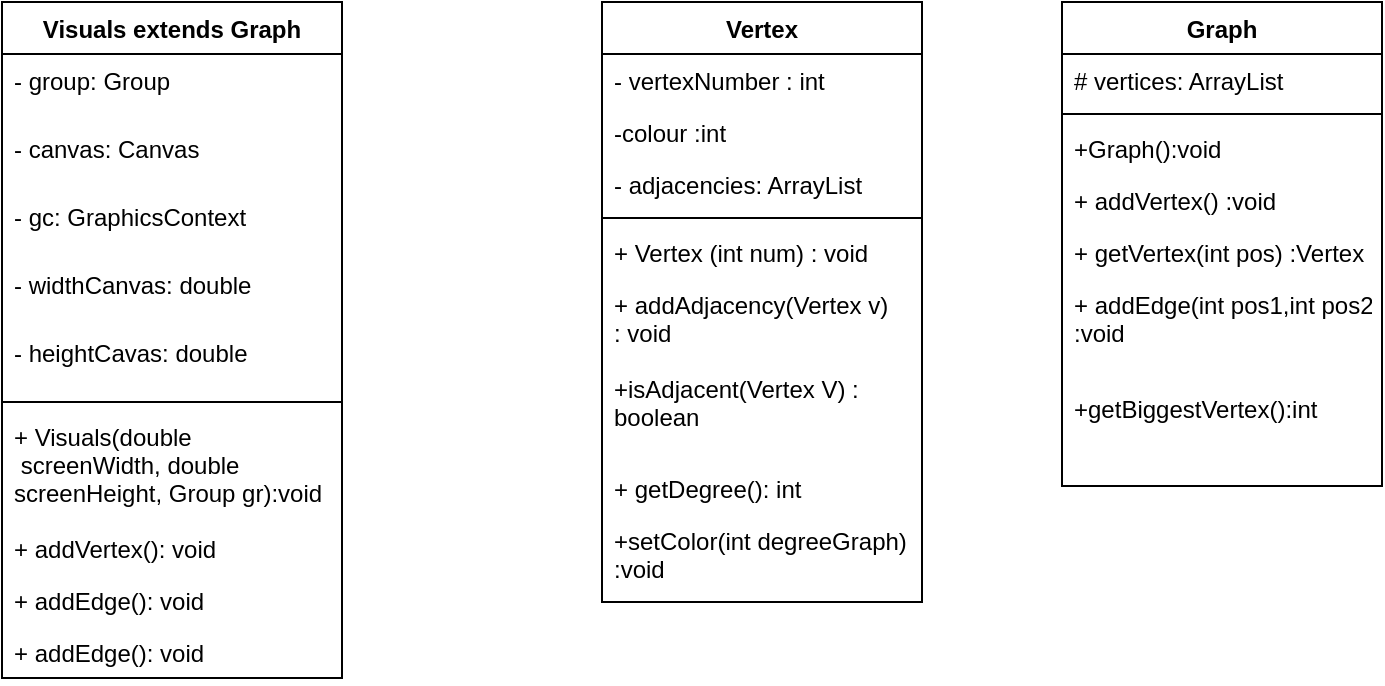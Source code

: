 <mxfile version="13.0.3" type="device"><diagram id="SdgM_gps1oCbodrVeYLc" name="Page-1"><mxGraphModel dx="782" dy="502" grid="1" gridSize="10" guides="1" tooltips="1" connect="1" arrows="1" fold="1" page="1" pageScale="1" pageWidth="850" pageHeight="1100" math="0" shadow="0"><root><mxCell id="0"/><mxCell id="1" parent="0"/><mxCell id="CC3SwfhNyqvSSWFnQY-M-10" value="Vertex" style="swimlane;fontStyle=1;align=center;verticalAlign=top;childLayout=stackLayout;horizontal=1;startSize=26;horizontalStack=0;resizeParent=1;resizeParentMax=0;resizeLast=0;collapsible=1;marginBottom=0;" vertex="1" parent="1"><mxGeometry x="360" y="90" width="160" height="300" as="geometry"/></mxCell><mxCell id="CC3SwfhNyqvSSWFnQY-M-11" value="- vertexNumber : int" style="text;strokeColor=none;fillColor=none;align=left;verticalAlign=top;spacingLeft=4;spacingRight=4;overflow=hidden;rotatable=0;points=[[0,0.5],[1,0.5]];portConstraint=eastwest;" vertex="1" parent="CC3SwfhNyqvSSWFnQY-M-10"><mxGeometry y="26" width="160" height="26" as="geometry"/></mxCell><mxCell id="CC3SwfhNyqvSSWFnQY-M-14" value="-colour :int" style="text;strokeColor=none;fillColor=none;align=left;verticalAlign=top;spacingLeft=4;spacingRight=4;overflow=hidden;rotatable=0;points=[[0,0.5],[1,0.5]];portConstraint=eastwest;" vertex="1" parent="CC3SwfhNyqvSSWFnQY-M-10"><mxGeometry y="52" width="160" height="26" as="geometry"/></mxCell><mxCell id="CC3SwfhNyqvSSWFnQY-M-15" value="- adjacencies: ArrayList" style="text;strokeColor=none;fillColor=none;align=left;verticalAlign=top;spacingLeft=4;spacingRight=4;overflow=hidden;rotatable=0;points=[[0,0.5],[1,0.5]];portConstraint=eastwest;" vertex="1" parent="CC3SwfhNyqvSSWFnQY-M-10"><mxGeometry y="78" width="160" height="26" as="geometry"/></mxCell><mxCell id="CC3SwfhNyqvSSWFnQY-M-12" value="" style="line;strokeWidth=1;fillColor=none;align=left;verticalAlign=middle;spacingTop=-1;spacingLeft=3;spacingRight=3;rotatable=0;labelPosition=right;points=[];portConstraint=eastwest;" vertex="1" parent="CC3SwfhNyqvSSWFnQY-M-10"><mxGeometry y="104" width="160" height="8" as="geometry"/></mxCell><mxCell id="CC3SwfhNyqvSSWFnQY-M-13" value="+ Vertex (int num) : void" style="text;strokeColor=none;fillColor=none;align=left;verticalAlign=top;spacingLeft=4;spacingRight=4;overflow=hidden;rotatable=0;points=[[0,0.5],[1,0.5]];portConstraint=eastwest;" vertex="1" parent="CC3SwfhNyqvSSWFnQY-M-10"><mxGeometry y="112" width="160" height="26" as="geometry"/></mxCell><mxCell id="CC3SwfhNyqvSSWFnQY-M-18" value="+ addAdjacency(Vertex v)&#10;: void" style="text;strokeColor=none;fillColor=none;align=left;verticalAlign=top;spacingLeft=4;spacingRight=4;overflow=hidden;rotatable=0;points=[[0,0.5],[1,0.5]];portConstraint=eastwest;" vertex="1" parent="CC3SwfhNyqvSSWFnQY-M-10"><mxGeometry y="138" width="160" height="42" as="geometry"/></mxCell><mxCell id="CC3SwfhNyqvSSWFnQY-M-19" value="+isAdjacent(Vertex V) :&#10;boolean" style="text;strokeColor=none;fillColor=none;align=left;verticalAlign=top;spacingLeft=4;spacingRight=4;overflow=hidden;rotatable=0;points=[[0,0.5],[1,0.5]];portConstraint=eastwest;" vertex="1" parent="CC3SwfhNyqvSSWFnQY-M-10"><mxGeometry y="180" width="160" height="50" as="geometry"/></mxCell><mxCell id="CC3SwfhNyqvSSWFnQY-M-20" value="+ getDegree(): int" style="text;strokeColor=none;fillColor=none;align=left;verticalAlign=top;spacingLeft=4;spacingRight=4;overflow=hidden;rotatable=0;points=[[0,0.5],[1,0.5]];portConstraint=eastwest;" vertex="1" parent="CC3SwfhNyqvSSWFnQY-M-10"><mxGeometry y="230" width="160" height="26" as="geometry"/></mxCell><mxCell id="CC3SwfhNyqvSSWFnQY-M-21" value="+setColor(int degreeGraph)   &#10;:void" style="text;strokeColor=none;fillColor=none;align=left;verticalAlign=top;spacingLeft=4;spacingRight=4;overflow=hidden;rotatable=0;points=[[0,0.5],[1,0.5]];portConstraint=eastwest;" vertex="1" parent="CC3SwfhNyqvSSWFnQY-M-10"><mxGeometry y="256" width="160" height="44" as="geometry"/></mxCell><mxCell id="CC3SwfhNyqvSSWFnQY-M-23" value="Graph" style="swimlane;fontStyle=1;align=center;verticalAlign=top;childLayout=stackLayout;horizontal=1;startSize=26;horizontalStack=0;resizeParent=1;resizeParentMax=0;resizeLast=0;collapsible=1;marginBottom=0;" vertex="1" parent="1"><mxGeometry x="590" y="90" width="160" height="242" as="geometry"/></mxCell><mxCell id="CC3SwfhNyqvSSWFnQY-M-24" value="# vertices: ArrayList" style="text;strokeColor=none;fillColor=none;align=left;verticalAlign=top;spacingLeft=4;spacingRight=4;overflow=hidden;rotatable=0;points=[[0,0.5],[1,0.5]];portConstraint=eastwest;" vertex="1" parent="CC3SwfhNyqvSSWFnQY-M-23"><mxGeometry y="26" width="160" height="26" as="geometry"/></mxCell><mxCell id="CC3SwfhNyqvSSWFnQY-M-25" value="" style="line;strokeWidth=1;fillColor=none;align=left;verticalAlign=middle;spacingTop=-1;spacingLeft=3;spacingRight=3;rotatable=0;labelPosition=right;points=[];portConstraint=eastwest;" vertex="1" parent="CC3SwfhNyqvSSWFnQY-M-23"><mxGeometry y="52" width="160" height="8" as="geometry"/></mxCell><mxCell id="CC3SwfhNyqvSSWFnQY-M-26" value="+Graph():void" style="text;strokeColor=none;fillColor=none;align=left;verticalAlign=top;spacingLeft=4;spacingRight=4;overflow=hidden;rotatable=0;points=[[0,0.5],[1,0.5]];portConstraint=eastwest;" vertex="1" parent="CC3SwfhNyqvSSWFnQY-M-23"><mxGeometry y="60" width="160" height="26" as="geometry"/></mxCell><mxCell id="CC3SwfhNyqvSSWFnQY-M-27" value="+ addVertex() :void" style="text;strokeColor=none;fillColor=none;align=left;verticalAlign=top;spacingLeft=4;spacingRight=4;overflow=hidden;rotatable=0;points=[[0,0.5],[1,0.5]];portConstraint=eastwest;" vertex="1" parent="CC3SwfhNyqvSSWFnQY-M-23"><mxGeometry y="86" width="160" height="26" as="geometry"/></mxCell><mxCell id="CC3SwfhNyqvSSWFnQY-M-28" value="+ getVertex(int pos) :Vertex" style="text;strokeColor=none;fillColor=none;align=left;verticalAlign=top;spacingLeft=4;spacingRight=4;overflow=hidden;rotatable=0;points=[[0,0.5],[1,0.5]];portConstraint=eastwest;" vertex="1" parent="CC3SwfhNyqvSSWFnQY-M-23"><mxGeometry y="112" width="160" height="26" as="geometry"/></mxCell><mxCell id="CC3SwfhNyqvSSWFnQY-M-30" value="+ addEdge(int pos1,int pos2)&#10;:void" style="text;strokeColor=none;fillColor=none;align=left;verticalAlign=top;spacingLeft=4;spacingRight=4;overflow=hidden;rotatable=0;points=[[0,0.5],[1,0.5]];portConstraint=eastwest;" vertex="1" parent="CC3SwfhNyqvSSWFnQY-M-23"><mxGeometry y="138" width="160" height="52" as="geometry"/></mxCell><mxCell id="CC3SwfhNyqvSSWFnQY-M-31" value="+getBiggestVertex():int" style="text;strokeColor=none;fillColor=none;align=left;verticalAlign=top;spacingLeft=4;spacingRight=4;overflow=hidden;rotatable=0;points=[[0,0.5],[1,0.5]];portConstraint=eastwest;" vertex="1" parent="CC3SwfhNyqvSSWFnQY-M-23"><mxGeometry y="190" width="160" height="52" as="geometry"/></mxCell><mxCell id="CC3SwfhNyqvSSWFnQY-M-1" value="Visuals extends Graph" style="swimlane;fontStyle=1;align=center;verticalAlign=top;childLayout=stackLayout;horizontal=1;startSize=26;horizontalStack=0;resizeParent=1;resizeParentMax=0;resizeLast=0;collapsible=1;marginBottom=0;" vertex="1" parent="1"><mxGeometry x="60" y="90" width="170" height="338" as="geometry"/></mxCell><mxCell id="CC3SwfhNyqvSSWFnQY-M-2" value="- group: Group&#10;" style="text;strokeColor=none;fillColor=none;align=left;verticalAlign=top;spacingLeft=4;spacingRight=4;overflow=hidden;rotatable=0;points=[[0,0.5],[1,0.5]];portConstraint=eastwest;" vertex="1" parent="CC3SwfhNyqvSSWFnQY-M-1"><mxGeometry y="26" width="170" height="34" as="geometry"/></mxCell><mxCell id="CC3SwfhNyqvSSWFnQY-M-5" value="- canvas: Canvas&#10;" style="text;strokeColor=none;fillColor=none;align=left;verticalAlign=top;spacingLeft=4;spacingRight=4;overflow=hidden;rotatable=0;points=[[0,0.5],[1,0.5]];portConstraint=eastwest;" vertex="1" parent="CC3SwfhNyqvSSWFnQY-M-1"><mxGeometry y="60" width="170" height="34" as="geometry"/></mxCell><mxCell id="CC3SwfhNyqvSSWFnQY-M-6" value="- gc: GraphicsContext&#10;" style="text;strokeColor=none;fillColor=none;align=left;verticalAlign=top;spacingLeft=4;spacingRight=4;overflow=hidden;rotatable=0;points=[[0,0.5],[1,0.5]];portConstraint=eastwest;" vertex="1" parent="CC3SwfhNyqvSSWFnQY-M-1"><mxGeometry y="94" width="170" height="34" as="geometry"/></mxCell><mxCell id="CC3SwfhNyqvSSWFnQY-M-7" value="- widthCanvas: double&#10;" style="text;strokeColor=none;fillColor=none;align=left;verticalAlign=top;spacingLeft=4;spacingRight=4;overflow=hidden;rotatable=0;points=[[0,0.5],[1,0.5]];portConstraint=eastwest;" vertex="1" parent="CC3SwfhNyqvSSWFnQY-M-1"><mxGeometry y="128" width="170" height="34" as="geometry"/></mxCell><mxCell id="CC3SwfhNyqvSSWFnQY-M-8" value="- heightCavas: double&#10;" style="text;strokeColor=none;fillColor=none;align=left;verticalAlign=top;spacingLeft=4;spacingRight=4;overflow=hidden;rotatable=0;points=[[0,0.5],[1,0.5]];portConstraint=eastwest;" vertex="1" parent="CC3SwfhNyqvSSWFnQY-M-1"><mxGeometry y="162" width="170" height="34" as="geometry"/></mxCell><mxCell id="CC3SwfhNyqvSSWFnQY-M-3" value="" style="line;strokeWidth=1;fillColor=none;align=left;verticalAlign=middle;spacingTop=-1;spacingLeft=3;spacingRight=3;rotatable=0;labelPosition=right;points=[];portConstraint=eastwest;" vertex="1" parent="CC3SwfhNyqvSSWFnQY-M-1"><mxGeometry y="196" width="170" height="8" as="geometry"/></mxCell><mxCell id="CC3SwfhNyqvSSWFnQY-M-17" value="+ Visuals(double&#10; screenWidth, double &#10;screenHeight, Group gr):void" style="text;strokeColor=none;fillColor=none;align=left;verticalAlign=top;spacingLeft=4;spacingRight=4;overflow=hidden;rotatable=0;points=[[0,0.5],[1,0.5]];portConstraint=eastwest;" vertex="1" parent="CC3SwfhNyqvSSWFnQY-M-1"><mxGeometry y="204" width="170" height="56" as="geometry"/></mxCell><mxCell id="CC3SwfhNyqvSSWFnQY-M-4" value="+ addVertex(): void" style="text;strokeColor=none;fillColor=none;align=left;verticalAlign=top;spacingLeft=4;spacingRight=4;overflow=hidden;rotatable=0;points=[[0,0.5],[1,0.5]];portConstraint=eastwest;" vertex="1" parent="CC3SwfhNyqvSSWFnQY-M-1"><mxGeometry y="260" width="170" height="26" as="geometry"/></mxCell><mxCell id="CC3SwfhNyqvSSWFnQY-M-9" value="+ addEdge(): void" style="text;strokeColor=none;fillColor=none;align=left;verticalAlign=top;spacingLeft=4;spacingRight=4;overflow=hidden;rotatable=0;points=[[0,0.5],[1,0.5]];portConstraint=eastwest;" vertex="1" parent="CC3SwfhNyqvSSWFnQY-M-1"><mxGeometry y="286" width="170" height="26" as="geometry"/></mxCell><mxCell id="CC3SwfhNyqvSSWFnQY-M-33" value="+ addEdge(): void" style="text;strokeColor=none;fillColor=none;align=left;verticalAlign=top;spacingLeft=4;spacingRight=4;overflow=hidden;rotatable=0;points=[[0,0.5],[1,0.5]];portConstraint=eastwest;" vertex="1" parent="CC3SwfhNyqvSSWFnQY-M-1"><mxGeometry y="312" width="170" height="26" as="geometry"/></mxCell></root></mxGraphModel></diagram></mxfile>